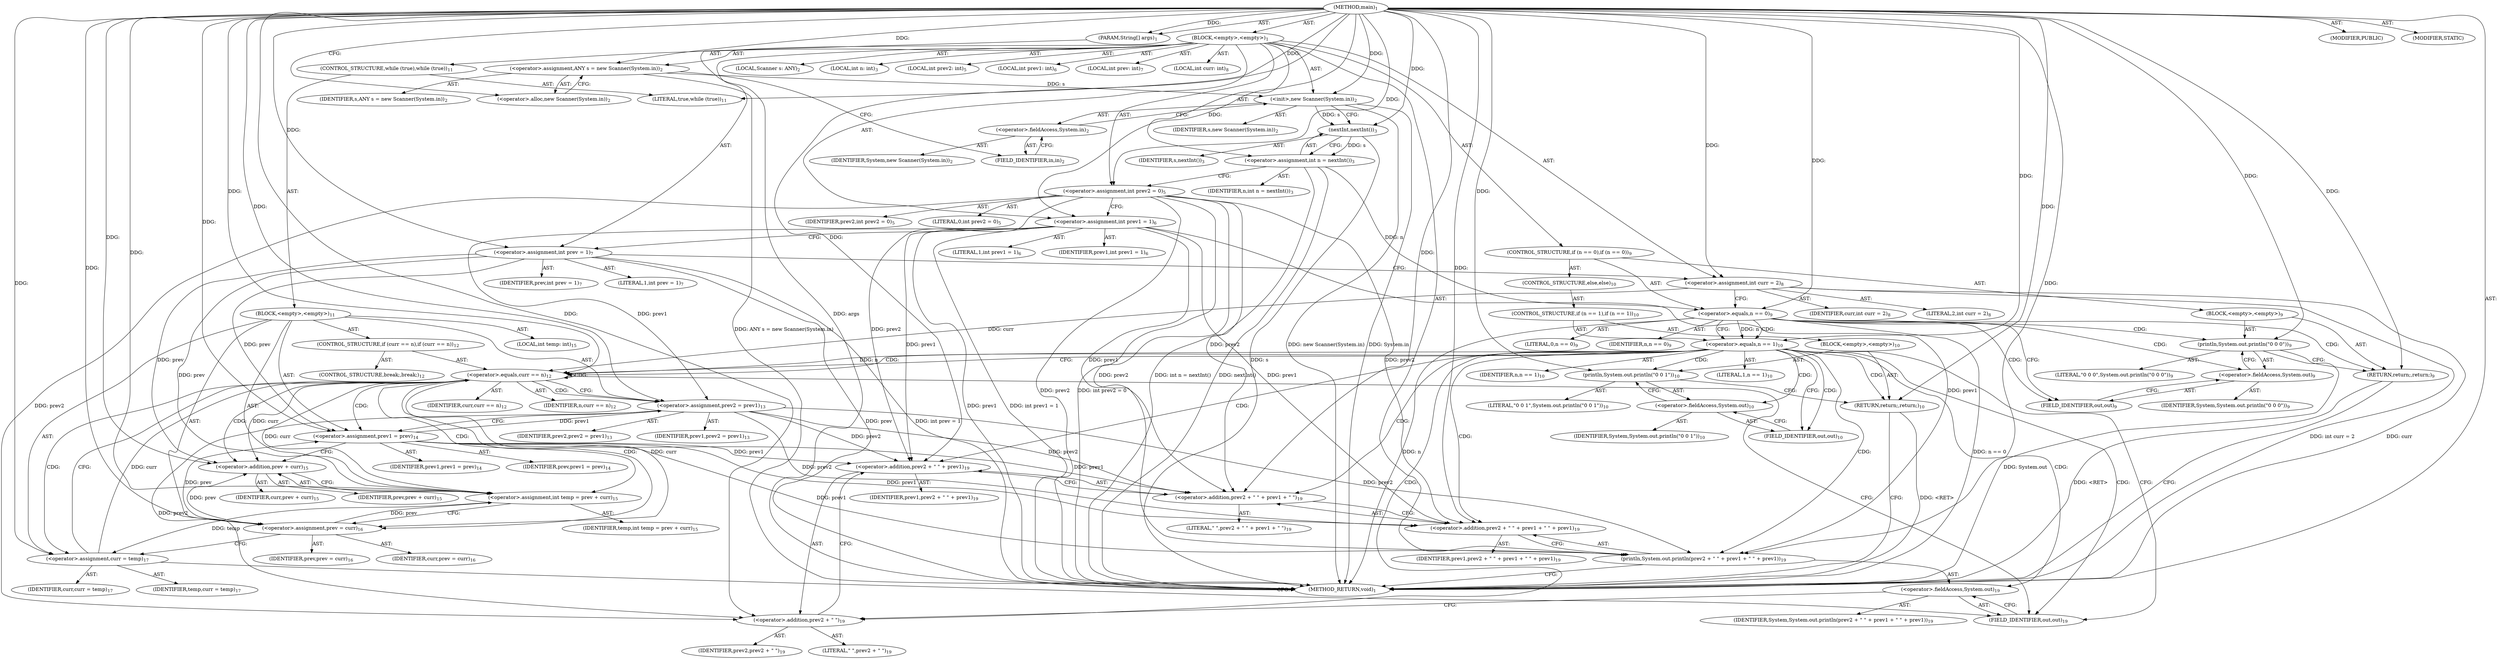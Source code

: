 digraph "main" {  
"19" [label = <(METHOD,main)<SUB>1</SUB>> ]
"20" [label = <(PARAM,String[] args)<SUB>1</SUB>> ]
"21" [label = <(BLOCK,&lt;empty&gt;,&lt;empty&gt;)<SUB>1</SUB>> ]
"4" [label = <(LOCAL,Scanner s: ANY)<SUB>2</SUB>> ]
"22" [label = <(&lt;operator&gt;.assignment,ANY s = new Scanner(System.in))<SUB>2</SUB>> ]
"23" [label = <(IDENTIFIER,s,ANY s = new Scanner(System.in))<SUB>2</SUB>> ]
"24" [label = <(&lt;operator&gt;.alloc,new Scanner(System.in))<SUB>2</SUB>> ]
"25" [label = <(&lt;init&gt;,new Scanner(System.in))<SUB>2</SUB>> ]
"3" [label = <(IDENTIFIER,s,new Scanner(System.in))<SUB>2</SUB>> ]
"26" [label = <(&lt;operator&gt;.fieldAccess,System.in)<SUB>2</SUB>> ]
"27" [label = <(IDENTIFIER,System,new Scanner(System.in))<SUB>2</SUB>> ]
"28" [label = <(FIELD_IDENTIFIER,in,in)<SUB>2</SUB>> ]
"29" [label = <(LOCAL,int n: int)<SUB>3</SUB>> ]
"30" [label = <(&lt;operator&gt;.assignment,int n = nextInt())<SUB>3</SUB>> ]
"31" [label = <(IDENTIFIER,n,int n = nextInt())<SUB>3</SUB>> ]
"32" [label = <(nextInt,nextInt())<SUB>3</SUB>> ]
"33" [label = <(IDENTIFIER,s,nextInt())<SUB>3</SUB>> ]
"34" [label = <(LOCAL,int prev2: int)<SUB>5</SUB>> ]
"35" [label = <(&lt;operator&gt;.assignment,int prev2 = 0)<SUB>5</SUB>> ]
"36" [label = <(IDENTIFIER,prev2,int prev2 = 0)<SUB>5</SUB>> ]
"37" [label = <(LITERAL,0,int prev2 = 0)<SUB>5</SUB>> ]
"38" [label = <(LOCAL,int prev1: int)<SUB>6</SUB>> ]
"39" [label = <(&lt;operator&gt;.assignment,int prev1 = 1)<SUB>6</SUB>> ]
"40" [label = <(IDENTIFIER,prev1,int prev1 = 1)<SUB>6</SUB>> ]
"41" [label = <(LITERAL,1,int prev1 = 1)<SUB>6</SUB>> ]
"42" [label = <(LOCAL,int prev: int)<SUB>7</SUB>> ]
"43" [label = <(&lt;operator&gt;.assignment,int prev = 1)<SUB>7</SUB>> ]
"44" [label = <(IDENTIFIER,prev,int prev = 1)<SUB>7</SUB>> ]
"45" [label = <(LITERAL,1,int prev = 1)<SUB>7</SUB>> ]
"46" [label = <(LOCAL,int curr: int)<SUB>8</SUB>> ]
"47" [label = <(&lt;operator&gt;.assignment,int curr = 2)<SUB>8</SUB>> ]
"48" [label = <(IDENTIFIER,curr,int curr = 2)<SUB>8</SUB>> ]
"49" [label = <(LITERAL,2,int curr = 2)<SUB>8</SUB>> ]
"50" [label = <(CONTROL_STRUCTURE,if (n == 0),if (n == 0))<SUB>9</SUB>> ]
"51" [label = <(&lt;operator&gt;.equals,n == 0)<SUB>9</SUB>> ]
"52" [label = <(IDENTIFIER,n,n == 0)<SUB>9</SUB>> ]
"53" [label = <(LITERAL,0,n == 0)<SUB>9</SUB>> ]
"54" [label = <(BLOCK,&lt;empty&gt;,&lt;empty&gt;)<SUB>9</SUB>> ]
"55" [label = <(println,System.out.println(&quot;0 0 0&quot;))<SUB>9</SUB>> ]
"56" [label = <(&lt;operator&gt;.fieldAccess,System.out)<SUB>9</SUB>> ]
"57" [label = <(IDENTIFIER,System,System.out.println(&quot;0 0 0&quot;))<SUB>9</SUB>> ]
"58" [label = <(FIELD_IDENTIFIER,out,out)<SUB>9</SUB>> ]
"59" [label = <(LITERAL,&quot;0 0 0&quot;,System.out.println(&quot;0 0 0&quot;))<SUB>9</SUB>> ]
"60" [label = <(RETURN,return;,return;)<SUB>9</SUB>> ]
"61" [label = <(CONTROL_STRUCTURE,else,else)<SUB>10</SUB>> ]
"62" [label = <(CONTROL_STRUCTURE,if (n == 1),if (n == 1))<SUB>10</SUB>> ]
"63" [label = <(&lt;operator&gt;.equals,n == 1)<SUB>10</SUB>> ]
"64" [label = <(IDENTIFIER,n,n == 1)<SUB>10</SUB>> ]
"65" [label = <(LITERAL,1,n == 1)<SUB>10</SUB>> ]
"66" [label = <(BLOCK,&lt;empty&gt;,&lt;empty&gt;)<SUB>10</SUB>> ]
"67" [label = <(println,System.out.println(&quot;0 0 1&quot;))<SUB>10</SUB>> ]
"68" [label = <(&lt;operator&gt;.fieldAccess,System.out)<SUB>10</SUB>> ]
"69" [label = <(IDENTIFIER,System,System.out.println(&quot;0 0 1&quot;))<SUB>10</SUB>> ]
"70" [label = <(FIELD_IDENTIFIER,out,out)<SUB>10</SUB>> ]
"71" [label = <(LITERAL,&quot;0 0 1&quot;,System.out.println(&quot;0 0 1&quot;))<SUB>10</SUB>> ]
"72" [label = <(RETURN,return;,return;)<SUB>10</SUB>> ]
"73" [label = <(CONTROL_STRUCTURE,while (true),while (true))<SUB>11</SUB>> ]
"74" [label = <(LITERAL,true,while (true))<SUB>11</SUB>> ]
"75" [label = <(BLOCK,&lt;empty&gt;,&lt;empty&gt;)<SUB>11</SUB>> ]
"76" [label = <(CONTROL_STRUCTURE,if (curr == n),if (curr == n))<SUB>12</SUB>> ]
"77" [label = <(&lt;operator&gt;.equals,curr == n)<SUB>12</SUB>> ]
"78" [label = <(IDENTIFIER,curr,curr == n)<SUB>12</SUB>> ]
"79" [label = <(IDENTIFIER,n,curr == n)<SUB>12</SUB>> ]
"80" [label = <(CONTROL_STRUCTURE,break;,break;)<SUB>12</SUB>> ]
"81" [label = <(&lt;operator&gt;.assignment,prev2 = prev1)<SUB>13</SUB>> ]
"82" [label = <(IDENTIFIER,prev2,prev2 = prev1)<SUB>13</SUB>> ]
"83" [label = <(IDENTIFIER,prev1,prev2 = prev1)<SUB>13</SUB>> ]
"84" [label = <(&lt;operator&gt;.assignment,prev1 = prev)<SUB>14</SUB>> ]
"85" [label = <(IDENTIFIER,prev1,prev1 = prev)<SUB>14</SUB>> ]
"86" [label = <(IDENTIFIER,prev,prev1 = prev)<SUB>14</SUB>> ]
"87" [label = <(LOCAL,int temp: int)<SUB>15</SUB>> ]
"88" [label = <(&lt;operator&gt;.assignment,int temp = prev + curr)<SUB>15</SUB>> ]
"89" [label = <(IDENTIFIER,temp,int temp = prev + curr)<SUB>15</SUB>> ]
"90" [label = <(&lt;operator&gt;.addition,prev + curr)<SUB>15</SUB>> ]
"91" [label = <(IDENTIFIER,prev,prev + curr)<SUB>15</SUB>> ]
"92" [label = <(IDENTIFIER,curr,prev + curr)<SUB>15</SUB>> ]
"93" [label = <(&lt;operator&gt;.assignment,prev = curr)<SUB>16</SUB>> ]
"94" [label = <(IDENTIFIER,prev,prev = curr)<SUB>16</SUB>> ]
"95" [label = <(IDENTIFIER,curr,prev = curr)<SUB>16</SUB>> ]
"96" [label = <(&lt;operator&gt;.assignment,curr = temp)<SUB>17</SUB>> ]
"97" [label = <(IDENTIFIER,curr,curr = temp)<SUB>17</SUB>> ]
"98" [label = <(IDENTIFIER,temp,curr = temp)<SUB>17</SUB>> ]
"99" [label = <(println,System.out.println(prev2 + &quot; &quot; + prev1 + &quot; &quot; + prev1))<SUB>19</SUB>> ]
"100" [label = <(&lt;operator&gt;.fieldAccess,System.out)<SUB>19</SUB>> ]
"101" [label = <(IDENTIFIER,System,System.out.println(prev2 + &quot; &quot; + prev1 + &quot; &quot; + prev1))<SUB>19</SUB>> ]
"102" [label = <(FIELD_IDENTIFIER,out,out)<SUB>19</SUB>> ]
"103" [label = <(&lt;operator&gt;.addition,prev2 + &quot; &quot; + prev1 + &quot; &quot; + prev1)<SUB>19</SUB>> ]
"104" [label = <(&lt;operator&gt;.addition,prev2 + &quot; &quot; + prev1 + &quot; &quot;)<SUB>19</SUB>> ]
"105" [label = <(&lt;operator&gt;.addition,prev2 + &quot; &quot; + prev1)<SUB>19</SUB>> ]
"106" [label = <(&lt;operator&gt;.addition,prev2 + &quot; &quot;)<SUB>19</SUB>> ]
"107" [label = <(IDENTIFIER,prev2,prev2 + &quot; &quot;)<SUB>19</SUB>> ]
"108" [label = <(LITERAL,&quot; &quot;,prev2 + &quot; &quot;)<SUB>19</SUB>> ]
"109" [label = <(IDENTIFIER,prev1,prev2 + &quot; &quot; + prev1)<SUB>19</SUB>> ]
"110" [label = <(LITERAL,&quot; &quot;,prev2 + &quot; &quot; + prev1 + &quot; &quot;)<SUB>19</SUB>> ]
"111" [label = <(IDENTIFIER,prev1,prev2 + &quot; &quot; + prev1 + &quot; &quot; + prev1)<SUB>19</SUB>> ]
"112" [label = <(MODIFIER,PUBLIC)> ]
"113" [label = <(MODIFIER,STATIC)> ]
"114" [label = <(METHOD_RETURN,void)<SUB>1</SUB>> ]
  "19" -> "20"  [ label = "AST: "] 
  "19" -> "21"  [ label = "AST: "] 
  "19" -> "112"  [ label = "AST: "] 
  "19" -> "113"  [ label = "AST: "] 
  "19" -> "114"  [ label = "AST: "] 
  "21" -> "4"  [ label = "AST: "] 
  "21" -> "22"  [ label = "AST: "] 
  "21" -> "25"  [ label = "AST: "] 
  "21" -> "29"  [ label = "AST: "] 
  "21" -> "30"  [ label = "AST: "] 
  "21" -> "34"  [ label = "AST: "] 
  "21" -> "35"  [ label = "AST: "] 
  "21" -> "38"  [ label = "AST: "] 
  "21" -> "39"  [ label = "AST: "] 
  "21" -> "42"  [ label = "AST: "] 
  "21" -> "43"  [ label = "AST: "] 
  "21" -> "46"  [ label = "AST: "] 
  "21" -> "47"  [ label = "AST: "] 
  "21" -> "50"  [ label = "AST: "] 
  "21" -> "73"  [ label = "AST: "] 
  "21" -> "99"  [ label = "AST: "] 
  "22" -> "23"  [ label = "AST: "] 
  "22" -> "24"  [ label = "AST: "] 
  "25" -> "3"  [ label = "AST: "] 
  "25" -> "26"  [ label = "AST: "] 
  "26" -> "27"  [ label = "AST: "] 
  "26" -> "28"  [ label = "AST: "] 
  "30" -> "31"  [ label = "AST: "] 
  "30" -> "32"  [ label = "AST: "] 
  "32" -> "33"  [ label = "AST: "] 
  "35" -> "36"  [ label = "AST: "] 
  "35" -> "37"  [ label = "AST: "] 
  "39" -> "40"  [ label = "AST: "] 
  "39" -> "41"  [ label = "AST: "] 
  "43" -> "44"  [ label = "AST: "] 
  "43" -> "45"  [ label = "AST: "] 
  "47" -> "48"  [ label = "AST: "] 
  "47" -> "49"  [ label = "AST: "] 
  "50" -> "51"  [ label = "AST: "] 
  "50" -> "54"  [ label = "AST: "] 
  "50" -> "61"  [ label = "AST: "] 
  "51" -> "52"  [ label = "AST: "] 
  "51" -> "53"  [ label = "AST: "] 
  "54" -> "55"  [ label = "AST: "] 
  "54" -> "60"  [ label = "AST: "] 
  "55" -> "56"  [ label = "AST: "] 
  "55" -> "59"  [ label = "AST: "] 
  "56" -> "57"  [ label = "AST: "] 
  "56" -> "58"  [ label = "AST: "] 
  "61" -> "62"  [ label = "AST: "] 
  "62" -> "63"  [ label = "AST: "] 
  "62" -> "66"  [ label = "AST: "] 
  "63" -> "64"  [ label = "AST: "] 
  "63" -> "65"  [ label = "AST: "] 
  "66" -> "67"  [ label = "AST: "] 
  "66" -> "72"  [ label = "AST: "] 
  "67" -> "68"  [ label = "AST: "] 
  "67" -> "71"  [ label = "AST: "] 
  "68" -> "69"  [ label = "AST: "] 
  "68" -> "70"  [ label = "AST: "] 
  "73" -> "74"  [ label = "AST: "] 
  "73" -> "75"  [ label = "AST: "] 
  "75" -> "76"  [ label = "AST: "] 
  "75" -> "81"  [ label = "AST: "] 
  "75" -> "84"  [ label = "AST: "] 
  "75" -> "87"  [ label = "AST: "] 
  "75" -> "88"  [ label = "AST: "] 
  "75" -> "93"  [ label = "AST: "] 
  "75" -> "96"  [ label = "AST: "] 
  "76" -> "77"  [ label = "AST: "] 
  "76" -> "80"  [ label = "AST: "] 
  "77" -> "78"  [ label = "AST: "] 
  "77" -> "79"  [ label = "AST: "] 
  "81" -> "82"  [ label = "AST: "] 
  "81" -> "83"  [ label = "AST: "] 
  "84" -> "85"  [ label = "AST: "] 
  "84" -> "86"  [ label = "AST: "] 
  "88" -> "89"  [ label = "AST: "] 
  "88" -> "90"  [ label = "AST: "] 
  "90" -> "91"  [ label = "AST: "] 
  "90" -> "92"  [ label = "AST: "] 
  "93" -> "94"  [ label = "AST: "] 
  "93" -> "95"  [ label = "AST: "] 
  "96" -> "97"  [ label = "AST: "] 
  "96" -> "98"  [ label = "AST: "] 
  "99" -> "100"  [ label = "AST: "] 
  "99" -> "103"  [ label = "AST: "] 
  "100" -> "101"  [ label = "AST: "] 
  "100" -> "102"  [ label = "AST: "] 
  "103" -> "104"  [ label = "AST: "] 
  "103" -> "111"  [ label = "AST: "] 
  "104" -> "105"  [ label = "AST: "] 
  "104" -> "110"  [ label = "AST: "] 
  "105" -> "106"  [ label = "AST: "] 
  "105" -> "109"  [ label = "AST: "] 
  "106" -> "107"  [ label = "AST: "] 
  "106" -> "108"  [ label = "AST: "] 
  "22" -> "28"  [ label = "CFG: "] 
  "25" -> "32"  [ label = "CFG: "] 
  "30" -> "35"  [ label = "CFG: "] 
  "35" -> "39"  [ label = "CFG: "] 
  "39" -> "43"  [ label = "CFG: "] 
  "43" -> "47"  [ label = "CFG: "] 
  "47" -> "51"  [ label = "CFG: "] 
  "99" -> "114"  [ label = "CFG: "] 
  "24" -> "22"  [ label = "CFG: "] 
  "26" -> "25"  [ label = "CFG: "] 
  "32" -> "30"  [ label = "CFG: "] 
  "51" -> "58"  [ label = "CFG: "] 
  "51" -> "63"  [ label = "CFG: "] 
  "100" -> "106"  [ label = "CFG: "] 
  "103" -> "99"  [ label = "CFG: "] 
  "28" -> "26"  [ label = "CFG: "] 
  "55" -> "60"  [ label = "CFG: "] 
  "60" -> "114"  [ label = "CFG: "] 
  "81" -> "84"  [ label = "CFG: "] 
  "84" -> "90"  [ label = "CFG: "] 
  "88" -> "93"  [ label = "CFG: "] 
  "93" -> "96"  [ label = "CFG: "] 
  "96" -> "77"  [ label = "CFG: "] 
  "96" -> "102"  [ label = "CFG: "] 
  "102" -> "100"  [ label = "CFG: "] 
  "104" -> "103"  [ label = "CFG: "] 
  "56" -> "55"  [ label = "CFG: "] 
  "63" -> "70"  [ label = "CFG: "] 
  "63" -> "77"  [ label = "CFG: "] 
  "63" -> "102"  [ label = "CFG: "] 
  "77" -> "102"  [ label = "CFG: "] 
  "77" -> "81"  [ label = "CFG: "] 
  "90" -> "88"  [ label = "CFG: "] 
  "105" -> "104"  [ label = "CFG: "] 
  "58" -> "56"  [ label = "CFG: "] 
  "67" -> "72"  [ label = "CFG: "] 
  "72" -> "114"  [ label = "CFG: "] 
  "106" -> "105"  [ label = "CFG: "] 
  "68" -> "67"  [ label = "CFG: "] 
  "70" -> "68"  [ label = "CFG: "] 
  "19" -> "24"  [ label = "CFG: "] 
  "72" -> "114"  [ label = "DDG: &lt;RET&gt;"] 
  "60" -> "114"  [ label = "DDG: &lt;RET&gt;"] 
  "20" -> "114"  [ label = "DDG: args"] 
  "22" -> "114"  [ label = "DDG: ANY s = new Scanner(System.in)"] 
  "25" -> "114"  [ label = "DDG: System.in"] 
  "25" -> "114"  [ label = "DDG: new Scanner(System.in)"] 
  "32" -> "114"  [ label = "DDG: s"] 
  "30" -> "114"  [ label = "DDG: nextInt()"] 
  "30" -> "114"  [ label = "DDG: int n = nextInt()"] 
  "35" -> "114"  [ label = "DDG: prev2"] 
  "35" -> "114"  [ label = "DDG: int prev2 = 0"] 
  "39" -> "114"  [ label = "DDG: prev1"] 
  "39" -> "114"  [ label = "DDG: int prev1 = 1"] 
  "43" -> "114"  [ label = "DDG: prev"] 
  "43" -> "114"  [ label = "DDG: int prev = 1"] 
  "47" -> "114"  [ label = "DDG: curr"] 
  "47" -> "114"  [ label = "DDG: int curr = 2"] 
  "51" -> "114"  [ label = "DDG: n"] 
  "51" -> "114"  [ label = "DDG: n == 0"] 
  "55" -> "114"  [ label = "DDG: System.out"] 
  "19" -> "20"  [ label = "DDG: "] 
  "19" -> "22"  [ label = "DDG: "] 
  "32" -> "30"  [ label = "DDG: s"] 
  "19" -> "35"  [ label = "DDG: "] 
  "19" -> "39"  [ label = "DDG: "] 
  "19" -> "43"  [ label = "DDG: "] 
  "19" -> "47"  [ label = "DDG: "] 
  "22" -> "25"  [ label = "DDG: s"] 
  "19" -> "25"  [ label = "DDG: "] 
  "19" -> "74"  [ label = "DDG: "] 
  "35" -> "99"  [ label = "DDG: prev2"] 
  "81" -> "99"  [ label = "DDG: prev2"] 
  "19" -> "99"  [ label = "DDG: "] 
  "39" -> "99"  [ label = "DDG: prev1"] 
  "84" -> "99"  [ label = "DDG: prev1"] 
  "25" -> "32"  [ label = "DDG: s"] 
  "19" -> "32"  [ label = "DDG: "] 
  "30" -> "51"  [ label = "DDG: n"] 
  "19" -> "51"  [ label = "DDG: "] 
  "19" -> "60"  [ label = "DDG: "] 
  "39" -> "81"  [ label = "DDG: prev1"] 
  "84" -> "81"  [ label = "DDG: prev1"] 
  "19" -> "81"  [ label = "DDG: "] 
  "43" -> "84"  [ label = "DDG: prev"] 
  "93" -> "84"  [ label = "DDG: prev"] 
  "19" -> "84"  [ label = "DDG: "] 
  "19" -> "88"  [ label = "DDG: "] 
  "43" -> "88"  [ label = "DDG: prev"] 
  "93" -> "88"  [ label = "DDG: prev"] 
  "77" -> "88"  [ label = "DDG: curr"] 
  "19" -> "93"  [ label = "DDG: "] 
  "77" -> "93"  [ label = "DDG: curr"] 
  "88" -> "96"  [ label = "DDG: temp"] 
  "19" -> "96"  [ label = "DDG: "] 
  "35" -> "103"  [ label = "DDG: prev2"] 
  "81" -> "103"  [ label = "DDG: prev2"] 
  "19" -> "103"  [ label = "DDG: "] 
  "39" -> "103"  [ label = "DDG: prev1"] 
  "84" -> "103"  [ label = "DDG: prev1"] 
  "19" -> "55"  [ label = "DDG: "] 
  "35" -> "104"  [ label = "DDG: prev2"] 
  "81" -> "104"  [ label = "DDG: prev2"] 
  "19" -> "104"  [ label = "DDG: "] 
  "39" -> "104"  [ label = "DDG: prev1"] 
  "84" -> "104"  [ label = "DDG: prev1"] 
  "51" -> "63"  [ label = "DDG: n"] 
  "19" -> "63"  [ label = "DDG: "] 
  "19" -> "72"  [ label = "DDG: "] 
  "47" -> "77"  [ label = "DDG: curr"] 
  "96" -> "77"  [ label = "DDG: curr"] 
  "19" -> "77"  [ label = "DDG: "] 
  "63" -> "77"  [ label = "DDG: n"] 
  "19" -> "90"  [ label = "DDG: "] 
  "43" -> "90"  [ label = "DDG: prev"] 
  "93" -> "90"  [ label = "DDG: prev"] 
  "77" -> "90"  [ label = "DDG: curr"] 
  "35" -> "105"  [ label = "DDG: prev2"] 
  "81" -> "105"  [ label = "DDG: prev2"] 
  "19" -> "105"  [ label = "DDG: "] 
  "39" -> "105"  [ label = "DDG: prev1"] 
  "84" -> "105"  [ label = "DDG: prev1"] 
  "19" -> "67"  [ label = "DDG: "] 
  "35" -> "106"  [ label = "DDG: prev2"] 
  "81" -> "106"  [ label = "DDG: prev2"] 
  "19" -> "106"  [ label = "DDG: "] 
  "51" -> "60"  [ label = "CDG: "] 
  "51" -> "56"  [ label = "CDG: "] 
  "51" -> "58"  [ label = "CDG: "] 
  "51" -> "63"  [ label = "CDG: "] 
  "51" -> "55"  [ label = "CDG: "] 
  "63" -> "68"  [ label = "CDG: "] 
  "63" -> "99"  [ label = "CDG: "] 
  "63" -> "102"  [ label = "CDG: "] 
  "63" -> "72"  [ label = "CDG: "] 
  "63" -> "103"  [ label = "CDG: "] 
  "63" -> "67"  [ label = "CDG: "] 
  "63" -> "104"  [ label = "CDG: "] 
  "63" -> "106"  [ label = "CDG: "] 
  "63" -> "105"  [ label = "CDG: "] 
  "63" -> "100"  [ label = "CDG: "] 
  "63" -> "70"  [ label = "CDG: "] 
  "63" -> "77"  [ label = "CDG: "] 
  "77" -> "96"  [ label = "CDG: "] 
  "77" -> "81"  [ label = "CDG: "] 
  "77" -> "84"  [ label = "CDG: "] 
  "77" -> "93"  [ label = "CDG: "] 
  "77" -> "90"  [ label = "CDG: "] 
  "77" -> "88"  [ label = "CDG: "] 
  "77" -> "77"  [ label = "CDG: "] 
}
